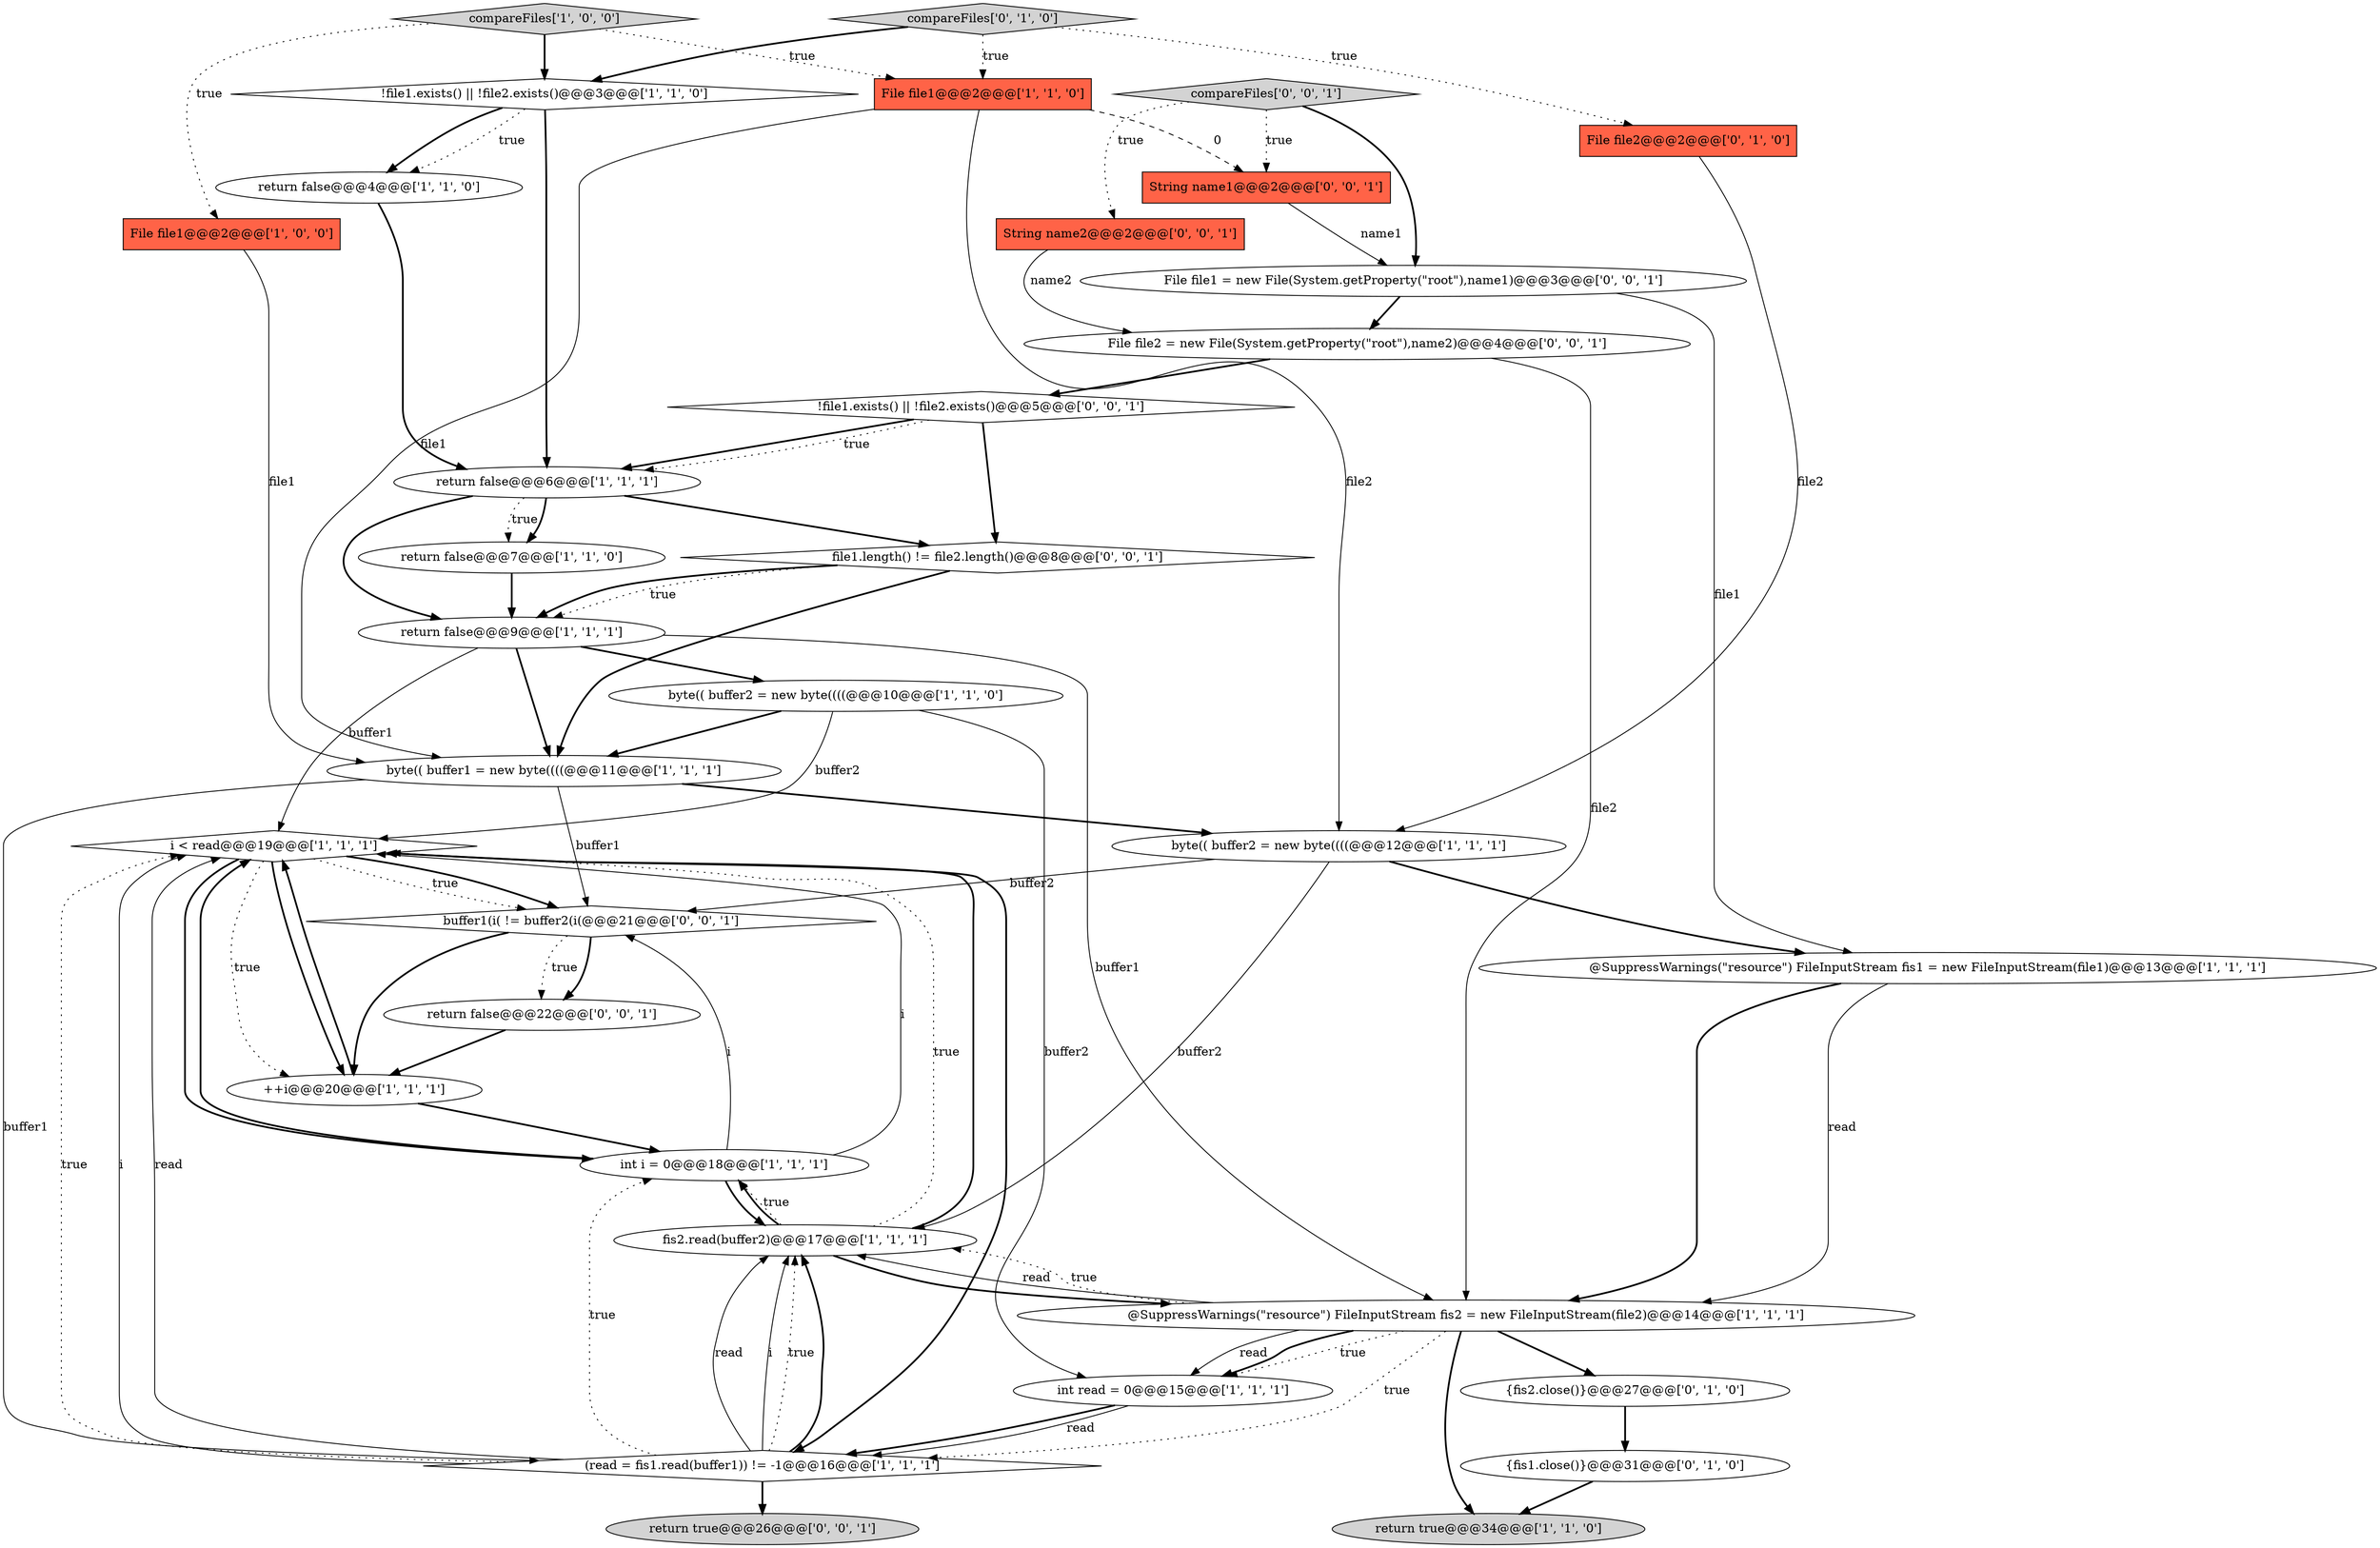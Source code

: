 digraph {
8 [style = filled, label = "return false@@@9@@@['1', '1', '1']", fillcolor = white, shape = ellipse image = "AAA0AAABBB1BBB"];
26 [style = filled, label = "return false@@@22@@@['0', '0', '1']", fillcolor = white, shape = ellipse image = "AAA0AAABBB3BBB"];
21 [style = filled, label = "{fis1.close()}@@@31@@@['0', '1', '0']", fillcolor = white, shape = ellipse image = "AAA1AAABBB2BBB"];
13 [style = filled, label = "i < read@@@19@@@['1', '1', '1']", fillcolor = white, shape = diamond image = "AAA0AAABBB1BBB"];
32 [style = filled, label = "File file2 = new File(System.getProperty(\"root\"),name2)@@@4@@@['0', '0', '1']", fillcolor = white, shape = ellipse image = "AAA0AAABBB3BBB"];
28 [style = filled, label = "String name1@@@2@@@['0', '0', '1']", fillcolor = tomato, shape = box image = "AAA0AAABBB3BBB"];
12 [style = filled, label = "compareFiles['1', '0', '0']", fillcolor = lightgray, shape = diamond image = "AAA0AAABBB1BBB"];
5 [style = filled, label = "return false@@@4@@@['1', '1', '0']", fillcolor = white, shape = ellipse image = "AAA0AAABBB1BBB"];
9 [style = filled, label = "return true@@@34@@@['1', '1', '0']", fillcolor = lightgray, shape = ellipse image = "AAA0AAABBB1BBB"];
4 [style = filled, label = "return false@@@7@@@['1', '1', '0']", fillcolor = white, shape = ellipse image = "AAA0AAABBB1BBB"];
6 [style = filled, label = "File file1@@@2@@@['1', '1', '0']", fillcolor = tomato, shape = box image = "AAA0AAABBB1BBB"];
19 [style = filled, label = "@SuppressWarnings(\"resource\") FileInputStream fis1 = new FileInputStream(file1)@@@13@@@['1', '1', '1']", fillcolor = white, shape = ellipse image = "AAA0AAABBB1BBB"];
24 [style = filled, label = "String name2@@@2@@@['0', '0', '1']", fillcolor = tomato, shape = box image = "AAA0AAABBB3BBB"];
7 [style = filled, label = "return false@@@6@@@['1', '1', '1']", fillcolor = white, shape = ellipse image = "AAA0AAABBB1BBB"];
10 [style = filled, label = "fis2.read(buffer2)@@@17@@@['1', '1', '1']", fillcolor = white, shape = ellipse image = "AAA0AAABBB1BBB"];
1 [style = filled, label = "byte(( buffer2 = new byte((((@@@10@@@['1', '1', '0']", fillcolor = white, shape = ellipse image = "AAA0AAABBB1BBB"];
17 [style = filled, label = "byte(( buffer1 = new byte((((@@@11@@@['1', '1', '1']", fillcolor = white, shape = ellipse image = "AAA0AAABBB1BBB"];
33 [style = filled, label = "buffer1(i( != buffer2(i(@@@21@@@['0', '0', '1']", fillcolor = white, shape = diamond image = "AAA0AAABBB3BBB"];
15 [style = filled, label = "!file1.exists() || !file2.exists()@@@3@@@['1', '1', '0']", fillcolor = white, shape = diamond image = "AAA0AAABBB1BBB"];
11 [style = filled, label = "int i = 0@@@18@@@['1', '1', '1']", fillcolor = white, shape = ellipse image = "AAA0AAABBB1BBB"];
27 [style = filled, label = "compareFiles['0', '0', '1']", fillcolor = lightgray, shape = diamond image = "AAA0AAABBB3BBB"];
30 [style = filled, label = "File file1 = new File(System.getProperty(\"root\"),name1)@@@3@@@['0', '0', '1']", fillcolor = white, shape = ellipse image = "AAA0AAABBB3BBB"];
20 [style = filled, label = "File file2@@@2@@@['0', '1', '0']", fillcolor = tomato, shape = box image = "AAA0AAABBB2BBB"];
18 [style = filled, label = "byte(( buffer2 = new byte((((@@@12@@@['1', '1', '1']", fillcolor = white, shape = ellipse image = "AAA0AAABBB1BBB"];
2 [style = filled, label = "(read = fis1.read(buffer1)) != -1@@@16@@@['1', '1', '1']", fillcolor = white, shape = diamond image = "AAA0AAABBB1BBB"];
3 [style = filled, label = "int read = 0@@@15@@@['1', '1', '1']", fillcolor = white, shape = ellipse image = "AAA0AAABBB1BBB"];
14 [style = filled, label = "++i@@@20@@@['1', '1', '1']", fillcolor = white, shape = ellipse image = "AAA0AAABBB1BBB"];
22 [style = filled, label = "compareFiles['0', '1', '0']", fillcolor = lightgray, shape = diamond image = "AAA0AAABBB2BBB"];
23 [style = filled, label = "{fis2.close()}@@@27@@@['0', '1', '0']", fillcolor = white, shape = ellipse image = "AAA1AAABBB2BBB"];
29 [style = filled, label = "file1.length() != file2.length()@@@8@@@['0', '0', '1']", fillcolor = white, shape = diamond image = "AAA0AAABBB3BBB"];
25 [style = filled, label = "!file1.exists() || !file2.exists()@@@5@@@['0', '0', '1']", fillcolor = white, shape = diamond image = "AAA0AAABBB3BBB"];
16 [style = filled, label = "@SuppressWarnings(\"resource\") FileInputStream fis2 = new FileInputStream(file2)@@@14@@@['1', '1', '1']", fillcolor = white, shape = ellipse image = "AAA0AAABBB1BBB"];
0 [style = filled, label = "File file1@@@2@@@['1', '0', '0']", fillcolor = tomato, shape = box image = "AAA0AAABBB1BBB"];
31 [style = filled, label = "return true@@@26@@@['0', '0', '1']", fillcolor = lightgray, shape = ellipse image = "AAA0AAABBB3BBB"];
24->32 [style = solid, label="name2"];
29->8 [style = bold, label=""];
16->2 [style = dotted, label="true"];
17->33 [style = solid, label="buffer1"];
22->20 [style = dotted, label="true"];
4->8 [style = bold, label=""];
2->10 [style = bold, label=""];
10->11 [style = bold, label=""];
14->11 [style = bold, label=""];
16->10 [style = solid, label="read"];
13->11 [style = bold, label=""];
16->23 [style = bold, label=""];
16->10 [style = dotted, label="true"];
29->17 [style = bold, label=""];
1->17 [style = bold, label=""];
22->6 [style = dotted, label="true"];
7->29 [style = bold, label=""];
27->30 [style = bold, label=""];
2->31 [style = bold, label=""];
2->10 [style = solid, label="read"];
33->26 [style = dotted, label="true"];
10->11 [style = dotted, label="true"];
27->28 [style = dotted, label="true"];
16->3 [style = dotted, label="true"];
6->18 [style = solid, label="file2"];
17->2 [style = solid, label="buffer1"];
16->3 [style = solid, label="read"];
10->13 [style = dotted, label="true"];
11->33 [style = solid, label="i"];
18->33 [style = solid, label="buffer2"];
14->13 [style = bold, label=""];
19->16 [style = solid, label="read"];
6->28 [style = dashed, label="0"];
15->7 [style = bold, label=""];
8->16 [style = solid, label="buffer1"];
23->21 [style = bold, label=""];
2->13 [style = dotted, label="true"];
15->5 [style = bold, label=""];
11->13 [style = bold, label=""];
12->6 [style = dotted, label="true"];
13->14 [style = dotted, label="true"];
5->7 [style = bold, label=""];
1->3 [style = solid, label="buffer2"];
10->16 [style = bold, label=""];
7->4 [style = dotted, label="true"];
7->8 [style = bold, label=""];
29->8 [style = dotted, label="true"];
3->2 [style = bold, label=""];
32->16 [style = solid, label="file2"];
12->0 [style = dotted, label="true"];
20->18 [style = solid, label="file2"];
2->10 [style = solid, label="i"];
6->17 [style = solid, label="file1"];
18->10 [style = solid, label="buffer2"];
26->14 [style = bold, label=""];
8->1 [style = bold, label=""];
2->13 [style = solid, label="i"];
19->16 [style = bold, label=""];
15->5 [style = dotted, label="true"];
8->13 [style = solid, label="buffer1"];
11->10 [style = bold, label=""];
32->25 [style = bold, label=""];
10->13 [style = bold, label=""];
16->3 [style = bold, label=""];
30->32 [style = bold, label=""];
33->14 [style = bold, label=""];
0->17 [style = solid, label="file1"];
2->13 [style = solid, label="read"];
21->9 [style = bold, label=""];
1->13 [style = solid, label="buffer2"];
2->11 [style = dotted, label="true"];
25->29 [style = bold, label=""];
3->2 [style = solid, label="read"];
13->33 [style = dotted, label="true"];
30->19 [style = solid, label="file1"];
12->15 [style = bold, label=""];
25->7 [style = bold, label=""];
13->33 [style = bold, label=""];
22->15 [style = bold, label=""];
8->17 [style = bold, label=""];
2->10 [style = dotted, label="true"];
11->13 [style = solid, label="i"];
28->30 [style = solid, label="name1"];
18->19 [style = bold, label=""];
7->4 [style = bold, label=""];
25->7 [style = dotted, label="true"];
13->14 [style = bold, label=""];
13->2 [style = bold, label=""];
33->26 [style = bold, label=""];
27->24 [style = dotted, label="true"];
16->9 [style = bold, label=""];
17->18 [style = bold, label=""];
}
